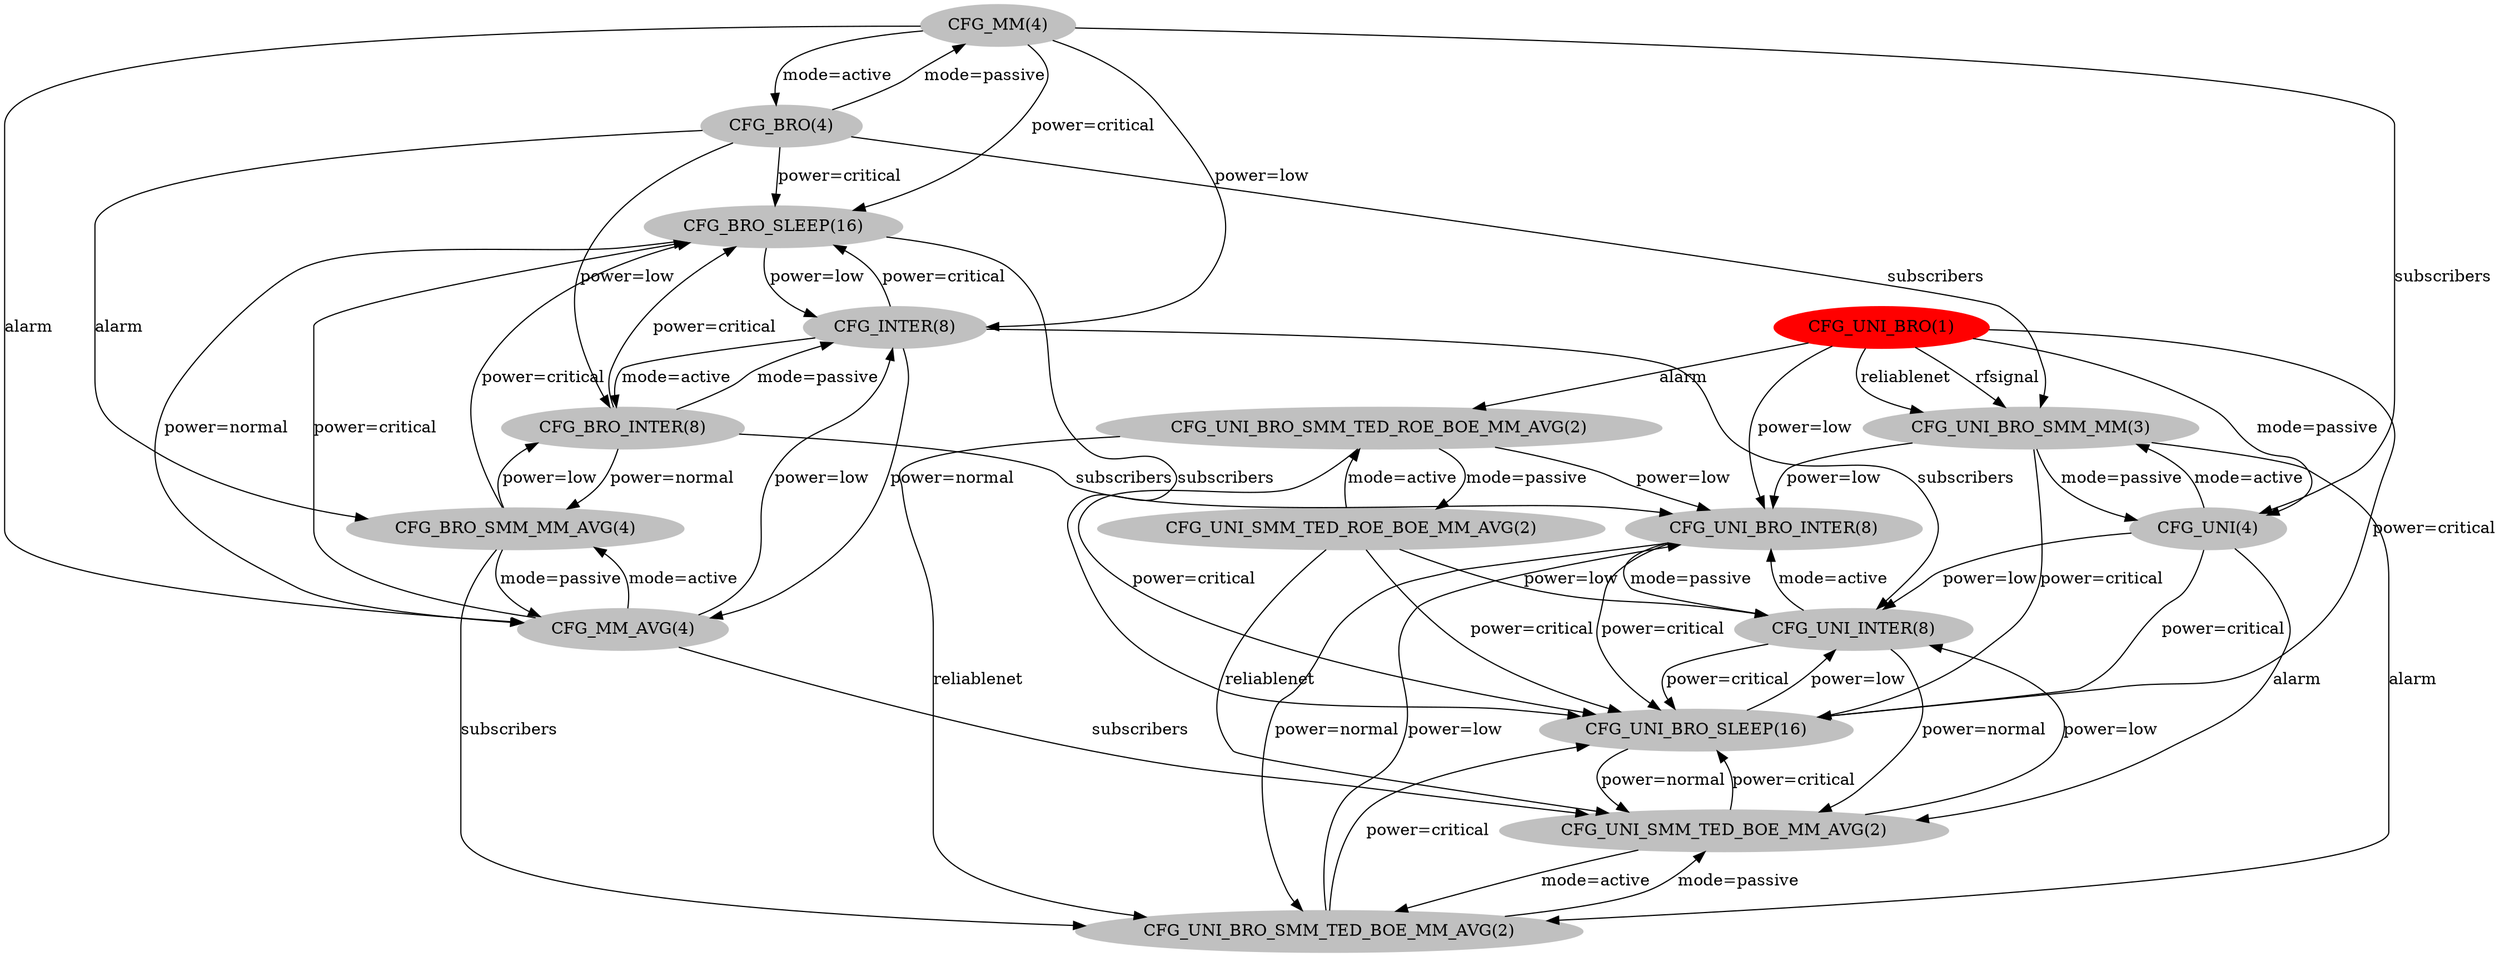 digraph adaptation_sm {
node [color=grey, style=filled];
CFG_UNI_BRO_SMM_MM[ label = "CFG_UNI_BRO_SMM_MM(3)", color=grey ];
CFG_INTER[ label = "CFG_INTER(8)", color=grey ];
CFG_BRO[ label = "CFG_BRO(4)", color=grey ];
CFG_UNI_BRO_INTER[ label = "CFG_UNI_BRO_INTER(8)", color=grey ];
CFG_BRO_SLEEP[ label = "CFG_BRO_SLEEP(16)", color=grey ];
CFG_UNI_BRO[ label = "CFG_UNI_BRO(1)", color=red ];
CFG_UNI_BRO_SMM_TED_ROE_BOE_MM_AVG[ label = "CFG_UNI_BRO_SMM_TED_ROE_BOE_MM_AVG(2)", color=grey ];
CFG_MM[ label = "CFG_MM(4)", color=grey ];
CFG_UNI_SMM_TED_ROE_BOE_MM_AVG[ label = "CFG_UNI_SMM_TED_ROE_BOE_MM_AVG(2)", color=grey ];
CFG_UNI_SMM_TED_BOE_MM_AVG[ label = "CFG_UNI_SMM_TED_BOE_MM_AVG(2)", color=grey ];
CFG_UNI_INTER[ label = "CFG_UNI_INTER(8)", color=grey ];
CFG_BRO_SMM_MM_AVG[ label = "CFG_BRO_SMM_MM_AVG(4)", color=grey ];
CFG_UNI_BRO_SLEEP[ label = "CFG_UNI_BRO_SLEEP(16)", color=grey ];
CFG_UNI_BRO_SMM_TED_BOE_MM_AVG[ label = "CFG_UNI_BRO_SMM_TED_BOE_MM_AVG(2)", color=grey ];
CFG_MM_AVG[ label = "CFG_MM_AVG(4)", color=grey ];
CFG_BRO_INTER[ label = "CFG_BRO_INTER(8)", color=grey ];
CFG_UNI[ label = "CFG_UNI(4)", color=grey ];
CFG_UNI_BRO_SMM_MM -> CFG_UNI_BRO_INTER[ label = "power=low" ];
CFG_UNI_BRO_SMM_MM -> CFG_UNI_BRO_SLEEP[ label = "power=critical" ];
CFG_UNI_BRO_SMM_MM -> CFG_UNI_BRO_SMM_TED_BOE_MM_AVG[ label = "alarm" ];
CFG_UNI_BRO_SMM_MM -> CFG_UNI[ label = "mode=passive" ];
CFG_INTER -> CFG_BRO_SLEEP[ label = "power=critical" ];
CFG_INTER -> CFG_UNI_INTER[ label = "subscribers" ];
CFG_INTER -> CFG_MM_AVG[ label = "power=normal" ];
CFG_INTER -> CFG_BRO_INTER[ label = "mode=active" ];
CFG_BRO -> CFG_UNI_BRO_SMM_MM[ label = "subscribers" ];
CFG_BRO -> CFG_BRO_SLEEP[ label = "power=critical" ];
CFG_BRO -> CFG_MM[ label = "mode=passive" ];
CFG_BRO -> CFG_BRO_SMM_MM_AVG[ label = "alarm" ];
CFG_BRO -> CFG_BRO_INTER[ label = "power=low" ];
CFG_UNI_BRO_INTER -> CFG_UNI_INTER[ label = "mode=passive" ];
CFG_UNI_BRO_INTER -> CFG_UNI_BRO_SLEEP[ label = "power=critical" ];
CFG_UNI_BRO_INTER -> CFG_UNI_BRO_SMM_TED_BOE_MM_AVG[ label = "power=normal" ];
CFG_BRO_SLEEP -> CFG_INTER[ label = "power=low" ];
CFG_BRO_SLEEP -> CFG_UNI_BRO_SLEEP[ label = "subscribers" ];
CFG_BRO_SLEEP -> CFG_MM_AVG[ label = "power=normal" ];
CFG_UNI_BRO -> CFG_UNI_BRO_SMM_MM[ label = "reliablenet" ];
CFG_UNI_BRO -> CFG_UNI_BRO_SMM_MM[ label = "rfsignal" ];
CFG_UNI_BRO -> CFG_UNI_BRO_INTER[ label = "power=low" ];
CFG_UNI_BRO -> CFG_UNI_BRO_SMM_TED_ROE_BOE_MM_AVG[ label = "alarm" ];
CFG_UNI_BRO -> CFG_UNI_BRO_SLEEP[ label = "power=critical" ];
CFG_UNI_BRO -> CFG_UNI[ label = "mode=passive" ];
CFG_UNI_BRO_SMM_TED_ROE_BOE_MM_AVG -> CFG_UNI_BRO_INTER[ label = "power=low" ];
CFG_UNI_BRO_SMM_TED_ROE_BOE_MM_AVG -> CFG_UNI_SMM_TED_ROE_BOE_MM_AVG[ label = "mode=passive" ];
CFG_UNI_BRO_SMM_TED_ROE_BOE_MM_AVG -> CFG_UNI_BRO_SLEEP[ label = "power=critical" ];
CFG_UNI_BRO_SMM_TED_ROE_BOE_MM_AVG -> CFG_UNI_BRO_SMM_TED_BOE_MM_AVG[ label = "reliablenet" ];
CFG_MM -> CFG_INTER[ label = "power=low" ];
CFG_MM -> CFG_BRO[ label = "mode=active" ];
CFG_MM -> CFG_BRO_SLEEP[ label = "power=critical" ];
CFG_MM -> CFG_MM_AVG[ label = "alarm" ];
CFG_MM -> CFG_UNI[ label = "subscribers" ];
CFG_UNI_SMM_TED_ROE_BOE_MM_AVG -> CFG_UNI_BRO_SMM_TED_ROE_BOE_MM_AVG[ label = "mode=active" ];
CFG_UNI_SMM_TED_ROE_BOE_MM_AVG -> CFG_UNI_SMM_TED_BOE_MM_AVG[ label = "reliablenet" ];
CFG_UNI_SMM_TED_ROE_BOE_MM_AVG -> CFG_UNI_INTER[ label = "power=low" ];
CFG_UNI_SMM_TED_ROE_BOE_MM_AVG -> CFG_UNI_BRO_SLEEP[ label = "power=critical" ];
CFG_UNI_SMM_TED_BOE_MM_AVG -> CFG_UNI_INTER[ label = "power=low" ];
CFG_UNI_SMM_TED_BOE_MM_AVG -> CFG_UNI_BRO_SLEEP[ label = "power=critical" ];
CFG_UNI_SMM_TED_BOE_MM_AVG -> CFG_UNI_BRO_SMM_TED_BOE_MM_AVG[ label = "mode=active" ];
CFG_UNI_INTER -> CFG_UNI_BRO_INTER[ label = "mode=active" ];
CFG_UNI_INTER -> CFG_UNI_SMM_TED_BOE_MM_AVG[ label = "power=normal" ];
CFG_UNI_INTER -> CFG_UNI_BRO_SLEEP[ label = "power=critical" ];
CFG_BRO_SMM_MM_AVG -> CFG_BRO_SLEEP[ label = "power=critical" ];
CFG_BRO_SMM_MM_AVG -> CFG_UNI_BRO_SMM_TED_BOE_MM_AVG[ label = "subscribers" ];
CFG_BRO_SMM_MM_AVG -> CFG_MM_AVG[ label = "mode=passive" ];
CFG_BRO_SMM_MM_AVG -> CFG_BRO_INTER[ label = "power=low" ];
CFG_UNI_BRO_SLEEP -> CFG_UNI_SMM_TED_BOE_MM_AVG[ label = "power=normal" ];
CFG_UNI_BRO_SLEEP -> CFG_UNI_INTER[ label = "power=low" ];
CFG_UNI_BRO_SMM_TED_BOE_MM_AVG -> CFG_UNI_BRO_INTER[ label = "power=low" ];
CFG_UNI_BRO_SMM_TED_BOE_MM_AVG -> CFG_UNI_SMM_TED_BOE_MM_AVG[ label = "mode=passive" ];
CFG_UNI_BRO_SMM_TED_BOE_MM_AVG -> CFG_UNI_BRO_SLEEP[ label = "power=critical" ];
CFG_MM_AVG -> CFG_INTER[ label = "power=low" ];
CFG_MM_AVG -> CFG_BRO_SLEEP[ label = "power=critical" ];
CFG_MM_AVG -> CFG_UNI_SMM_TED_BOE_MM_AVG[ label = "subscribers" ];
CFG_MM_AVG -> CFG_BRO_SMM_MM_AVG[ label = "mode=active" ];
CFG_BRO_INTER -> CFG_INTER[ label = "mode=passive" ];
CFG_BRO_INTER -> CFG_UNI_BRO_INTER[ label = "subscribers" ];
CFG_BRO_INTER -> CFG_BRO_SLEEP[ label = "power=critical" ];
CFG_BRO_INTER -> CFG_BRO_SMM_MM_AVG[ label = "power=normal" ];
CFG_UNI -> CFG_UNI_BRO_SMM_MM[ label = "mode=active" ];
CFG_UNI -> CFG_UNI_SMM_TED_BOE_MM_AVG[ label = "alarm" ];
CFG_UNI -> CFG_UNI_INTER[ label = "power=low" ];
CFG_UNI -> CFG_UNI_BRO_SLEEP[ label = "power=critical" ];
}

